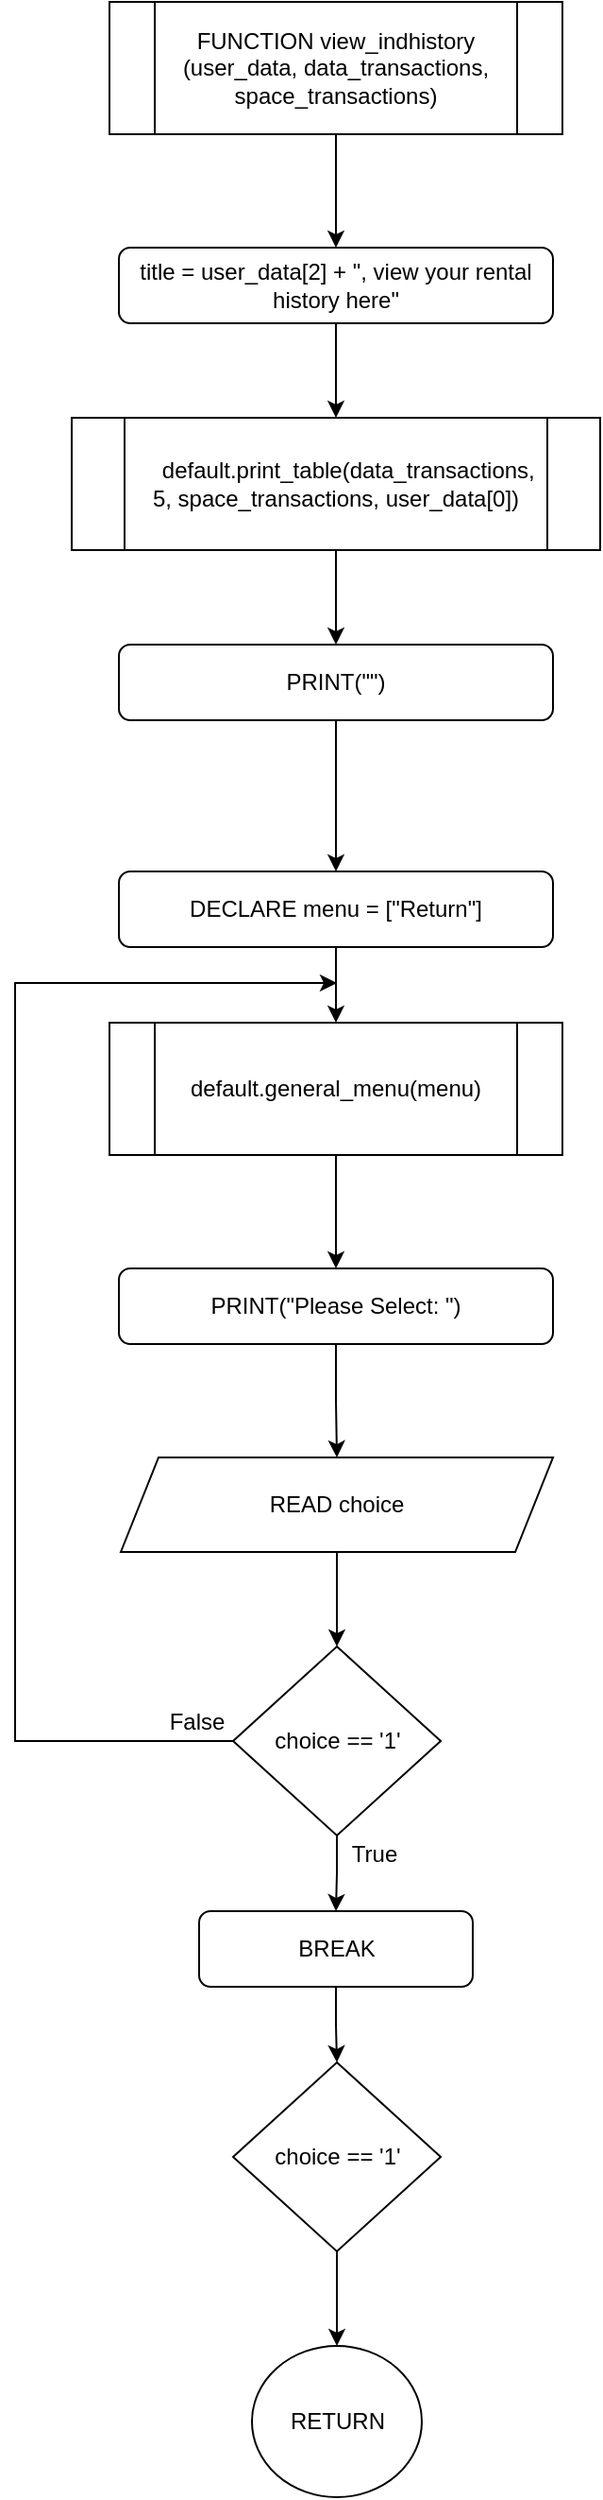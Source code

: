 <mxfile version="14.7.5" type="github">
  <diagram id="6_ecPUshLlwVgdBVKpO_" name="Page-1">
    <mxGraphModel dx="1241" dy="745" grid="1" gridSize="10" guides="1" tooltips="1" connect="1" arrows="1" fold="1" page="1" pageScale="1" pageWidth="3300" pageHeight="4681" math="0" shadow="0">
      <root>
        <mxCell id="0" />
        <mxCell id="1" parent="0" />
        <mxCell id="QlCcZhOIAzY21EdT9HeD-11" value="" style="edgeStyle=orthogonalEdgeStyle;rounded=0;orthogonalLoop=1;jettySize=auto;html=1;" edge="1" parent="1" source="QlCcZhOIAzY21EdT9HeD-1" target="QlCcZhOIAzY21EdT9HeD-2">
          <mxGeometry relative="1" as="geometry" />
        </mxCell>
        <mxCell id="QlCcZhOIAzY21EdT9HeD-1" value="FUNCTION view_indhistory (user_data, data_transactions, space_transactions)" style="shape=process;whiteSpace=wrap;html=1;backgroundOutline=1;" vertex="1" parent="1">
          <mxGeometry x="2150" y="120" width="240" height="70" as="geometry" />
        </mxCell>
        <mxCell id="QlCcZhOIAzY21EdT9HeD-12" value="" style="edgeStyle=orthogonalEdgeStyle;rounded=0;orthogonalLoop=1;jettySize=auto;html=1;" edge="1" parent="1" source="QlCcZhOIAzY21EdT9HeD-2" target="QlCcZhOIAzY21EdT9HeD-3">
          <mxGeometry relative="1" as="geometry" />
        </mxCell>
        <mxCell id="QlCcZhOIAzY21EdT9HeD-2" value="title = user_data[2] + &quot;, view your rental history here&quot;" style="rounded=1;whiteSpace=wrap;html=1;" vertex="1" parent="1">
          <mxGeometry x="2155" y="250" width="230" height="40" as="geometry" />
        </mxCell>
        <mxCell id="QlCcZhOIAzY21EdT9HeD-13" value="" style="edgeStyle=orthogonalEdgeStyle;rounded=0;orthogonalLoop=1;jettySize=auto;html=1;" edge="1" parent="1" source="QlCcZhOIAzY21EdT9HeD-3" target="QlCcZhOIAzY21EdT9HeD-5">
          <mxGeometry relative="1" as="geometry" />
        </mxCell>
        <mxCell id="QlCcZhOIAzY21EdT9HeD-3" value="&lt;div&gt;&amp;nbsp; &amp;nbsp; default.print_table(data_transactions, 5, space_transactions, user_data[0])&lt;/div&gt;" style="shape=process;whiteSpace=wrap;html=1;backgroundOutline=1;" vertex="1" parent="1">
          <mxGeometry x="2130" y="340" width="280" height="70" as="geometry" />
        </mxCell>
        <mxCell id="QlCcZhOIAzY21EdT9HeD-10" value="" style="edgeStyle=orthogonalEdgeStyle;rounded=0;orthogonalLoop=1;jettySize=auto;html=1;" edge="1" parent="1" source="QlCcZhOIAzY21EdT9HeD-5" target="QlCcZhOIAzY21EdT9HeD-9">
          <mxGeometry relative="1" as="geometry" />
        </mxCell>
        <mxCell id="QlCcZhOIAzY21EdT9HeD-5" value="PRINT(&quot;&quot;)" style="rounded=1;whiteSpace=wrap;html=1;" vertex="1" parent="1">
          <mxGeometry x="2155" y="460" width="230" height="40" as="geometry" />
        </mxCell>
        <mxCell id="QlCcZhOIAzY21EdT9HeD-15" value="" style="edgeStyle=orthogonalEdgeStyle;rounded=0;orthogonalLoop=1;jettySize=auto;html=1;" edge="1" parent="1" source="QlCcZhOIAzY21EdT9HeD-9" target="QlCcZhOIAzY21EdT9HeD-14">
          <mxGeometry relative="1" as="geometry" />
        </mxCell>
        <mxCell id="QlCcZhOIAzY21EdT9HeD-9" value="DECLARE menu = [&quot;Return&quot;]" style="rounded=1;whiteSpace=wrap;html=1;" vertex="1" parent="1">
          <mxGeometry x="2155" y="580" width="230" height="40" as="geometry" />
        </mxCell>
        <mxCell id="QlCcZhOIAzY21EdT9HeD-18" value="" style="edgeStyle=orthogonalEdgeStyle;rounded=0;orthogonalLoop=1;jettySize=auto;html=1;" edge="1" parent="1" source="QlCcZhOIAzY21EdT9HeD-14" target="QlCcZhOIAzY21EdT9HeD-16">
          <mxGeometry relative="1" as="geometry" />
        </mxCell>
        <mxCell id="QlCcZhOIAzY21EdT9HeD-14" value="default.general_menu(menu)" style="shape=process;whiteSpace=wrap;html=1;backgroundOutline=1;" vertex="1" parent="1">
          <mxGeometry x="2150" y="660" width="240" height="70" as="geometry" />
        </mxCell>
        <mxCell id="QlCcZhOIAzY21EdT9HeD-19" value="" style="edgeStyle=orthogonalEdgeStyle;rounded=0;orthogonalLoop=1;jettySize=auto;html=1;" edge="1" parent="1" source="QlCcZhOIAzY21EdT9HeD-16" target="QlCcZhOIAzY21EdT9HeD-17">
          <mxGeometry relative="1" as="geometry" />
        </mxCell>
        <mxCell id="QlCcZhOIAzY21EdT9HeD-16" value="PRINT(&quot;Please Select: &quot;)" style="rounded=1;whiteSpace=wrap;html=1;" vertex="1" parent="1">
          <mxGeometry x="2155" y="790" width="230" height="40" as="geometry" />
        </mxCell>
        <mxCell id="QlCcZhOIAzY21EdT9HeD-28" value="" style="edgeStyle=orthogonalEdgeStyle;rounded=0;orthogonalLoop=1;jettySize=auto;html=1;" edge="1" parent="1" source="QlCcZhOIAzY21EdT9HeD-17" target="QlCcZhOIAzY21EdT9HeD-20">
          <mxGeometry relative="1" as="geometry" />
        </mxCell>
        <mxCell id="QlCcZhOIAzY21EdT9HeD-17" value="READ choice" style="shape=parallelogram;perimeter=parallelogramPerimeter;whiteSpace=wrap;html=1;fixedSize=1;" vertex="1" parent="1">
          <mxGeometry x="2156" y="890" width="229" height="50" as="geometry" />
        </mxCell>
        <mxCell id="QlCcZhOIAzY21EdT9HeD-26" value="" style="edgeStyle=orthogonalEdgeStyle;rounded=0;orthogonalLoop=1;jettySize=auto;html=1;" edge="1" parent="1" source="QlCcZhOIAzY21EdT9HeD-20" target="QlCcZhOIAzY21EdT9HeD-25">
          <mxGeometry relative="1" as="geometry" />
        </mxCell>
        <mxCell id="QlCcZhOIAzY21EdT9HeD-29" style="edgeStyle=orthogonalEdgeStyle;rounded=0;orthogonalLoop=1;jettySize=auto;html=1;" edge="1" parent="1" source="QlCcZhOIAzY21EdT9HeD-20">
          <mxGeometry relative="1" as="geometry">
            <mxPoint x="2270.5" y="639" as="targetPoint" />
            <Array as="points">
              <mxPoint x="2100" y="1040" />
              <mxPoint x="2100" y="639" />
            </Array>
          </mxGeometry>
        </mxCell>
        <mxCell id="QlCcZhOIAzY21EdT9HeD-20" value="choice == &#39;1&#39;" style="rhombus;whiteSpace=wrap;html=1;" vertex="1" parent="1">
          <mxGeometry x="2215.5" y="990" width="110" height="100" as="geometry" />
        </mxCell>
        <mxCell id="QlCcZhOIAzY21EdT9HeD-23" value="" style="edgeStyle=orthogonalEdgeStyle;rounded=0;orthogonalLoop=1;jettySize=auto;html=1;" edge="1" parent="1" source="QlCcZhOIAzY21EdT9HeD-21" target="QlCcZhOIAzY21EdT9HeD-22">
          <mxGeometry relative="1" as="geometry" />
        </mxCell>
        <mxCell id="QlCcZhOIAzY21EdT9HeD-21" value="choice == &#39;1&#39;" style="rhombus;whiteSpace=wrap;html=1;" vertex="1" parent="1">
          <mxGeometry x="2215.5" y="1210" width="110" height="100" as="geometry" />
        </mxCell>
        <mxCell id="QlCcZhOIAzY21EdT9HeD-22" value="RETURN" style="ellipse;whiteSpace=wrap;html=1;" vertex="1" parent="1">
          <mxGeometry x="2225.5" y="1360" width="90" height="80" as="geometry" />
        </mxCell>
        <mxCell id="QlCcZhOIAzY21EdT9HeD-27" value="" style="edgeStyle=orthogonalEdgeStyle;rounded=0;orthogonalLoop=1;jettySize=auto;html=1;" edge="1" parent="1" source="QlCcZhOIAzY21EdT9HeD-25" target="QlCcZhOIAzY21EdT9HeD-21">
          <mxGeometry relative="1" as="geometry" />
        </mxCell>
        <mxCell id="QlCcZhOIAzY21EdT9HeD-25" value="BREAK" style="rounded=1;whiteSpace=wrap;html=1;" vertex="1" parent="1">
          <mxGeometry x="2197.5" y="1130" width="145" height="40" as="geometry" />
        </mxCell>
        <mxCell id="QlCcZhOIAzY21EdT9HeD-30" value="False" style="text;html=1;align=center;verticalAlign=middle;resizable=0;points=[];autosize=1;strokeColor=none;" vertex="1" parent="1">
          <mxGeometry x="2176" y="1020" width="40" height="20" as="geometry" />
        </mxCell>
        <mxCell id="QlCcZhOIAzY21EdT9HeD-31" value="True" style="text;html=1;align=center;verticalAlign=middle;resizable=0;points=[];autosize=1;strokeColor=none;" vertex="1" parent="1">
          <mxGeometry x="2270" y="1090" width="40" height="20" as="geometry" />
        </mxCell>
      </root>
    </mxGraphModel>
  </diagram>
</mxfile>
